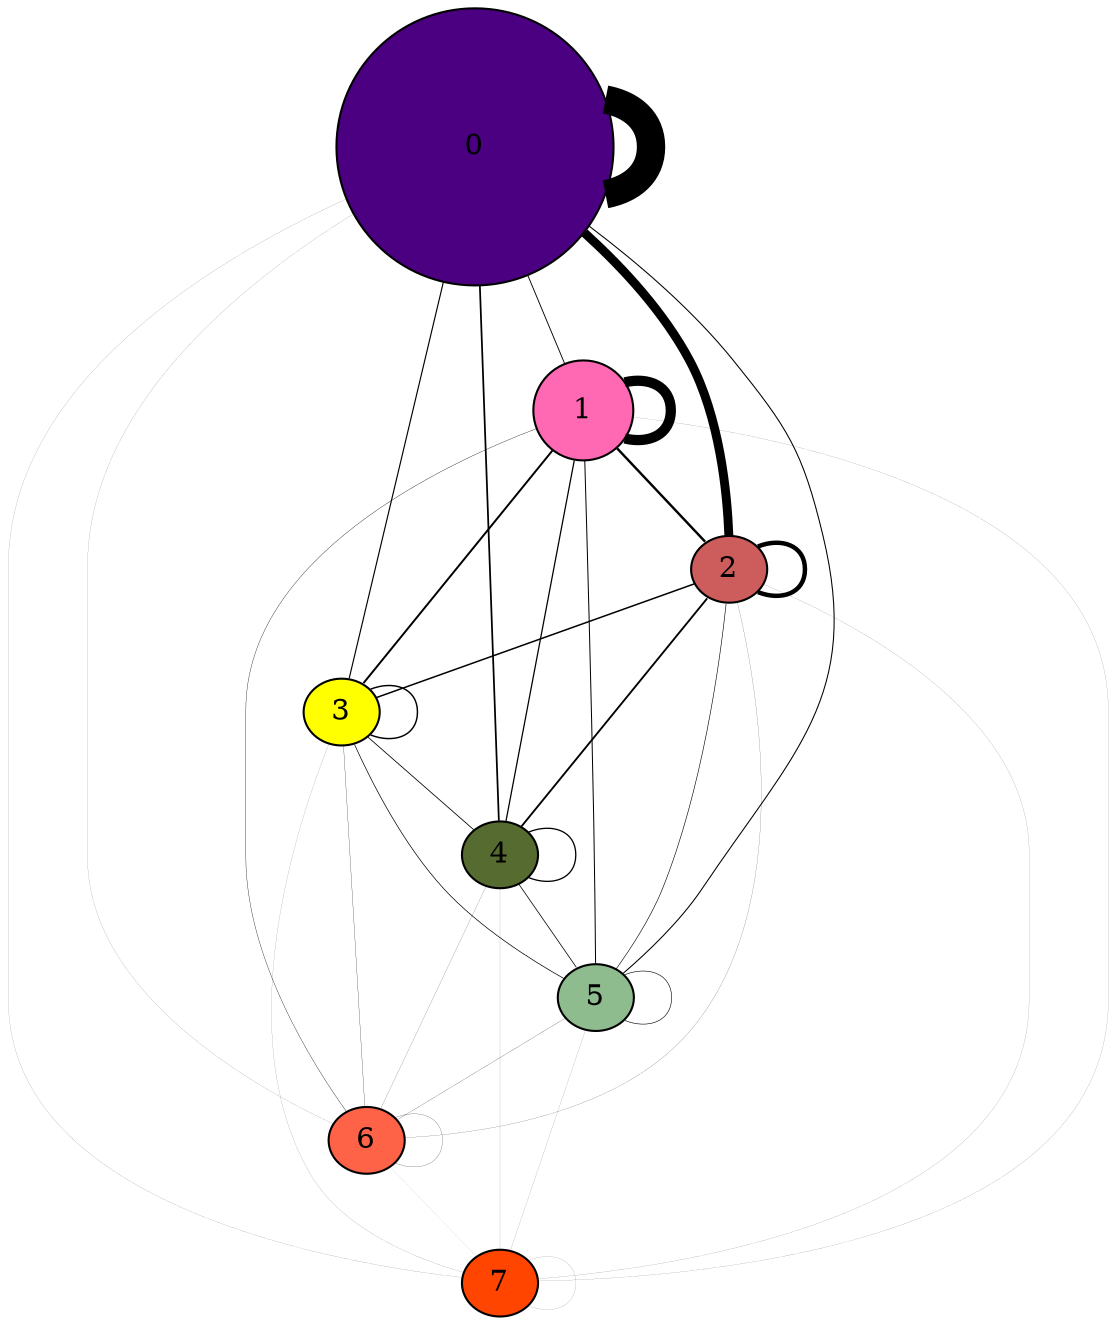 graph  {
	0	 [fillcolor="#4B0082",
		height=1.8416471884,
		style=filled,
		width=1.8416471884];
	0 -- 0	 [penwidth=13.6080343895];
	1	 [fillcolor="#FF69B4",
		height=0.661841958332,
		style=filled,
		width=0.661841958332];
	0 -- 1	 [penwidth=0.435070371246];
	2	 [fillcolor="#CD5C5C",
		height=0.370887280998,
		style=filled,
		width=0.370887280998];
	0 -- 2	 [penwidth=4.27819198392];
	3	 [fillcolor="#FFFF00",
		height=0.121497557568,
		style=filled,
		width=0.121497557568];
	0 -- 3	 [penwidth=0.555923252148];
	4	 [fillcolor="#556B2F",
		height=0.118300253422,
		style=filled,
		width=0.118300253422];
	0 -- 4	 [penwidth=0.845970166312];
	5	 [fillcolor="#8FBC8F",
		height=0.0607487787841,
		style=filled,
		width=0.0607487787841];
	0 -- 5	 [penwidth=0.507582099787];
	6	 [fillcolor="#FF6347",
		height=0.0159865207327,
		style=filled,
		width=0.0159865207327];
	0 -- 6	 [penwidth=0.0483411523607];
	7	 [fillcolor="#FF4500",
		height=0.00639460829306,
		style=filled,
		width=0.00639460829306];
	0 -- 7	 [penwidth=0.0483411523607];
	1 -- 1	 [penwidth=4.93079754079];
	1 -- 2	 [penwidth=1.16018765666];
	1 -- 3	 [penwidth=0.942652471034];
	1 -- 4	 [penwidth=0.604264404509];
	1 -- 5	 [penwidth=0.483411523607];
	1 -- 6	 [penwidth=0.169194033262];
	1 -- 7	 [penwidth=0.0483411523607];
	2 -- 2	 [penwidth=2.15118128005];
	2 -- 3	 [penwidth=0.72511728541];
	2 -- 4	 [penwidth=0.894311318673];
	2 -- 5	 [penwidth=0.290046914164];
	2 -- 6	 [penwidth=0.072511728541];
	2 -- 7	 [penwidth=0.0483411523607];
	3 -- 3	 [penwidth=0.70094670923];
	3 -- 4	 [penwidth=0.386729218886];
	3 -- 5	 [penwidth=0.338388066525];
	3 -- 6	 [penwidth=0.120852880902];
	3 -- 7	 [penwidth=0.0483411523607];
	4 -- 4	 [penwidth=0.628434980689];
	4 -- 5	 [penwidth=0.362558642705];
	4 -- 6	 [penwidth=0.072511728541];
	4 -- 7	 [penwidth=0.0483411523607];
	5 -- 5	 [penwidth=0.290046914164];
	5 -- 6	 [penwidth=0.0966823047214];
	5 -- 7	 [penwidth=0.0483411523607];
	6 -- 6	 [penwidth=0.0966823047214];
	6 -- 7	 [penwidth=0.0241705761803];
	7 -- 7	 [penwidth=0.0483411523607];
}
